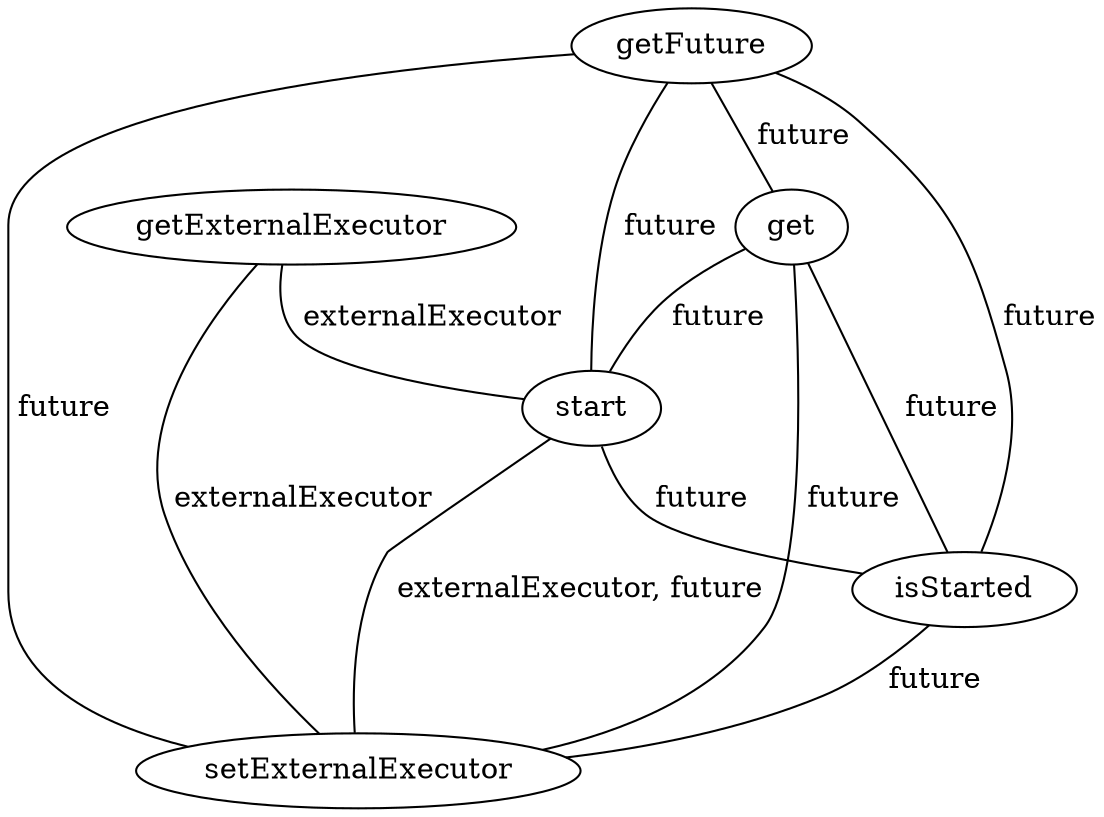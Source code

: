digraph G {
getFuture;
getExternalExecutor;
get;
start;
isStarted;
setExternalExecutor;
getFuture -> get [label=" future", dir=none];
getFuture -> start [label=" future", dir=none];
getFuture -> isStarted [label=" future", dir=none];
getFuture -> setExternalExecutor [label=" future", dir=none];
getExternalExecutor -> start [label=" externalExecutor", dir=none];
getExternalExecutor -> setExternalExecutor [label=" externalExecutor", dir=none];
get -> start [label=" future", dir=none];
get -> isStarted [label=" future", dir=none];
get -> setExternalExecutor [label=" future", dir=none];
start -> isStarted [label=" future", dir=none];
start -> setExternalExecutor [label=" externalExecutor, future", dir=none];
isStarted -> setExternalExecutor [label=" future", dir=none];
}